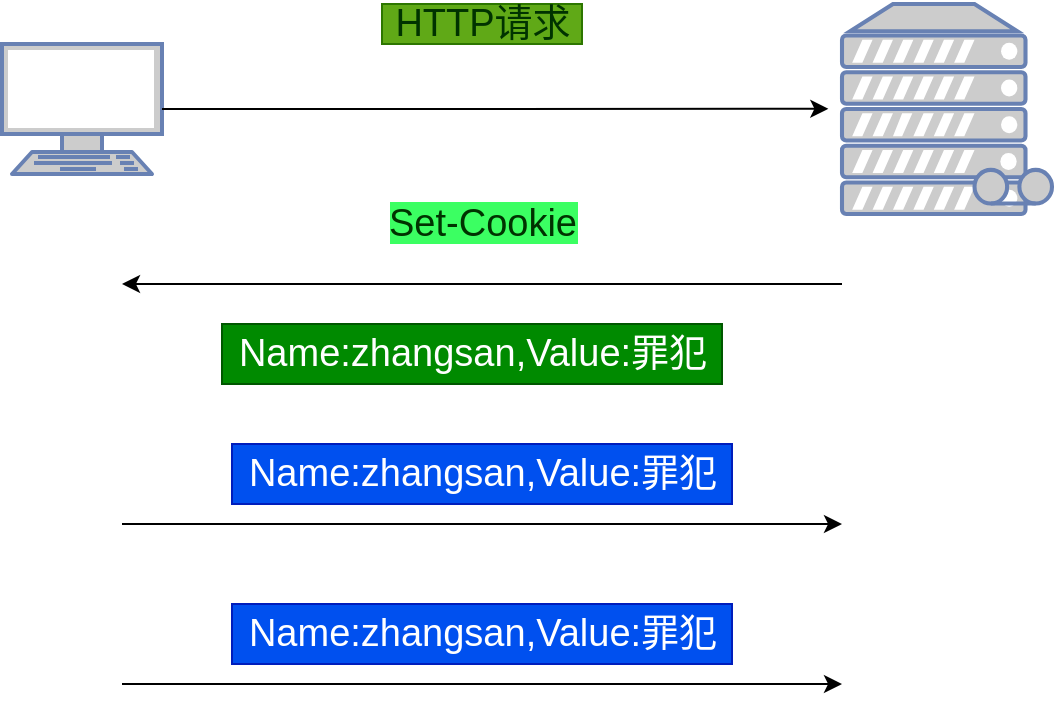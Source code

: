 <mxfile>
    <diagram id="mrjVVPrdTzKCAXpCAsca" name="第 1 页">
        <mxGraphModel dx="710" dy="614" grid="1" gridSize="10" guides="1" tooltips="1" connect="1" arrows="1" fold="1" page="1" pageScale="1" pageWidth="827" pageHeight="1169" math="0" shadow="0">
            <root>
                <mxCell id="0"/>
                <mxCell id="1" parent="0"/>
                <mxCell id="2" value="" style="fontColor=#0066CC;verticalAlign=top;verticalLabelPosition=bottom;labelPosition=center;align=center;html=1;outlineConnect=0;fillColor=#CCCCCC;strokeColor=#6881B3;gradientColor=none;gradientDirection=north;strokeWidth=2;shape=mxgraph.networks.terminal;" vertex="1" parent="1">
                    <mxGeometry x="100" y="120" width="80" height="65" as="geometry"/>
                </mxCell>
                <mxCell id="3" value="" style="fontColor=#0066CC;verticalAlign=top;verticalLabelPosition=bottom;labelPosition=center;align=center;html=1;outlineConnect=0;fillColor=#CCCCCC;strokeColor=#6881B3;gradientColor=none;gradientDirection=north;strokeWidth=2;shape=mxgraph.networks.tape_storage;" vertex="1" parent="1">
                    <mxGeometry x="520" y="100" width="105" height="105" as="geometry"/>
                </mxCell>
                <mxCell id="4" value="" style="endArrow=classic;html=1;exitX=1;exitY=0.5;exitDx=0;exitDy=0;exitPerimeter=0;entryX=-0.065;entryY=0.499;entryDx=0;entryDy=0;entryPerimeter=0;" edge="1" parent="1" source="2" target="3">
                    <mxGeometry width="50" height="50" relative="1" as="geometry">
                        <mxPoint x="340" y="340" as="sourcePoint"/>
                        <mxPoint x="390" y="290" as="targetPoint"/>
                    </mxGeometry>
                </mxCell>
                <mxCell id="5" value="&lt;span style=&quot;font-size: 19px&quot;&gt;&lt;font color=&quot;#003300&quot;&gt;HTTP请求&lt;/font&gt;&lt;/span&gt;" style="text;html=1;align=center;verticalAlign=middle;resizable=0;points=[];autosize=1;strokeColor=#2D7600;fillColor=#60a917;fontColor=#ffffff;" vertex="1" parent="1">
                    <mxGeometry x="290" y="100" width="100" height="20" as="geometry"/>
                </mxCell>
                <mxCell id="6" value="" style="endArrow=classic;html=1;fontSize=19;fontColor=#003300;" edge="1" parent="1">
                    <mxGeometry width="50" height="50" relative="1" as="geometry">
                        <mxPoint x="520" y="240" as="sourcePoint"/>
                        <mxPoint x="160" y="240" as="targetPoint"/>
                    </mxGeometry>
                </mxCell>
                <mxCell id="7" value="&lt;span style=&quot;background-color: rgb(59 , 255 , 98)&quot;&gt;Set-Cookie&lt;/span&gt;" style="text;html=1;align=center;verticalAlign=middle;resizable=0;points=[];autosize=1;strokeColor=none;fillColor=none;fontSize=19;fontColor=#003300;" vertex="1" parent="1">
                    <mxGeometry x="285" y="195" width="110" height="30" as="geometry"/>
                </mxCell>
                <mxCell id="8" value="Name:zhangsan,Value:罪犯" style="text;html=1;align=center;verticalAlign=middle;resizable=0;points=[];autosize=1;strokeColor=#005700;fillColor=#008a00;fontSize=19;fontColor=#ffffff;" vertex="1" parent="1">
                    <mxGeometry x="210" y="260" width="250" height="30" as="geometry"/>
                </mxCell>
                <mxCell id="9" value="" style="endArrow=classic;html=1;fontSize=19;fontColor=#003300;" edge="1" parent="1">
                    <mxGeometry width="50" height="50" relative="1" as="geometry">
                        <mxPoint x="160" y="360" as="sourcePoint"/>
                        <mxPoint x="520" y="360" as="targetPoint"/>
                    </mxGeometry>
                </mxCell>
                <mxCell id="10" value="Name:zhangsan,Value:罪犯" style="text;html=1;align=center;verticalAlign=middle;resizable=0;points=[];autosize=1;strokeColor=#001DBC;fillColor=#0050ef;fontSize=19;fontColor=#ffffff;" vertex="1" parent="1">
                    <mxGeometry x="215" y="320" width="250" height="30" as="geometry"/>
                </mxCell>
                <mxCell id="11" value="" style="endArrow=classic;html=1;fontSize=19;fontColor=#003300;" edge="1" parent="1">
                    <mxGeometry width="50" height="50" relative="1" as="geometry">
                        <mxPoint x="160" y="440" as="sourcePoint"/>
                        <mxPoint x="520" y="440" as="targetPoint"/>
                    </mxGeometry>
                </mxCell>
                <mxCell id="12" value="Name:zhangsan,Value:罪犯" style="text;html=1;align=center;verticalAlign=middle;resizable=0;points=[];autosize=1;strokeColor=#001DBC;fillColor=#0050ef;fontSize=19;fontColor=#ffffff;" vertex="1" parent="1">
                    <mxGeometry x="215" y="400" width="250" height="30" as="geometry"/>
                </mxCell>
            </root>
        </mxGraphModel>
    </diagram>
</mxfile>